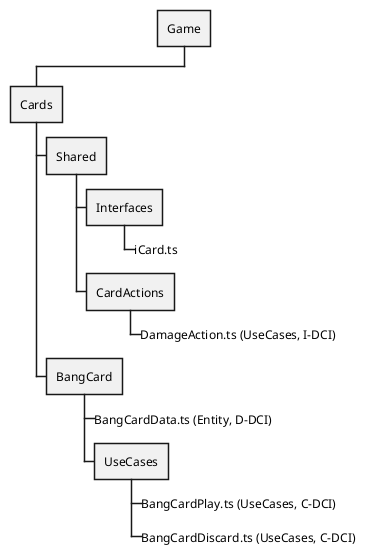 @startwbs projectStructureWBS
* Game
** Cards

*** Shared
**** Interfaces
*****_ iCard.ts
**** CardActions
*****_ DamageAction.ts (UseCases, I-DCI)

*** BangCard
****_ BangCardData.ts (Entity, D-DCI)
**** UseCases
*****_ BangCardPlay.ts (UseCases, C-DCI)
*****_ BangCardDiscard.ts (UseCases, C-DCI)
@endwbs
